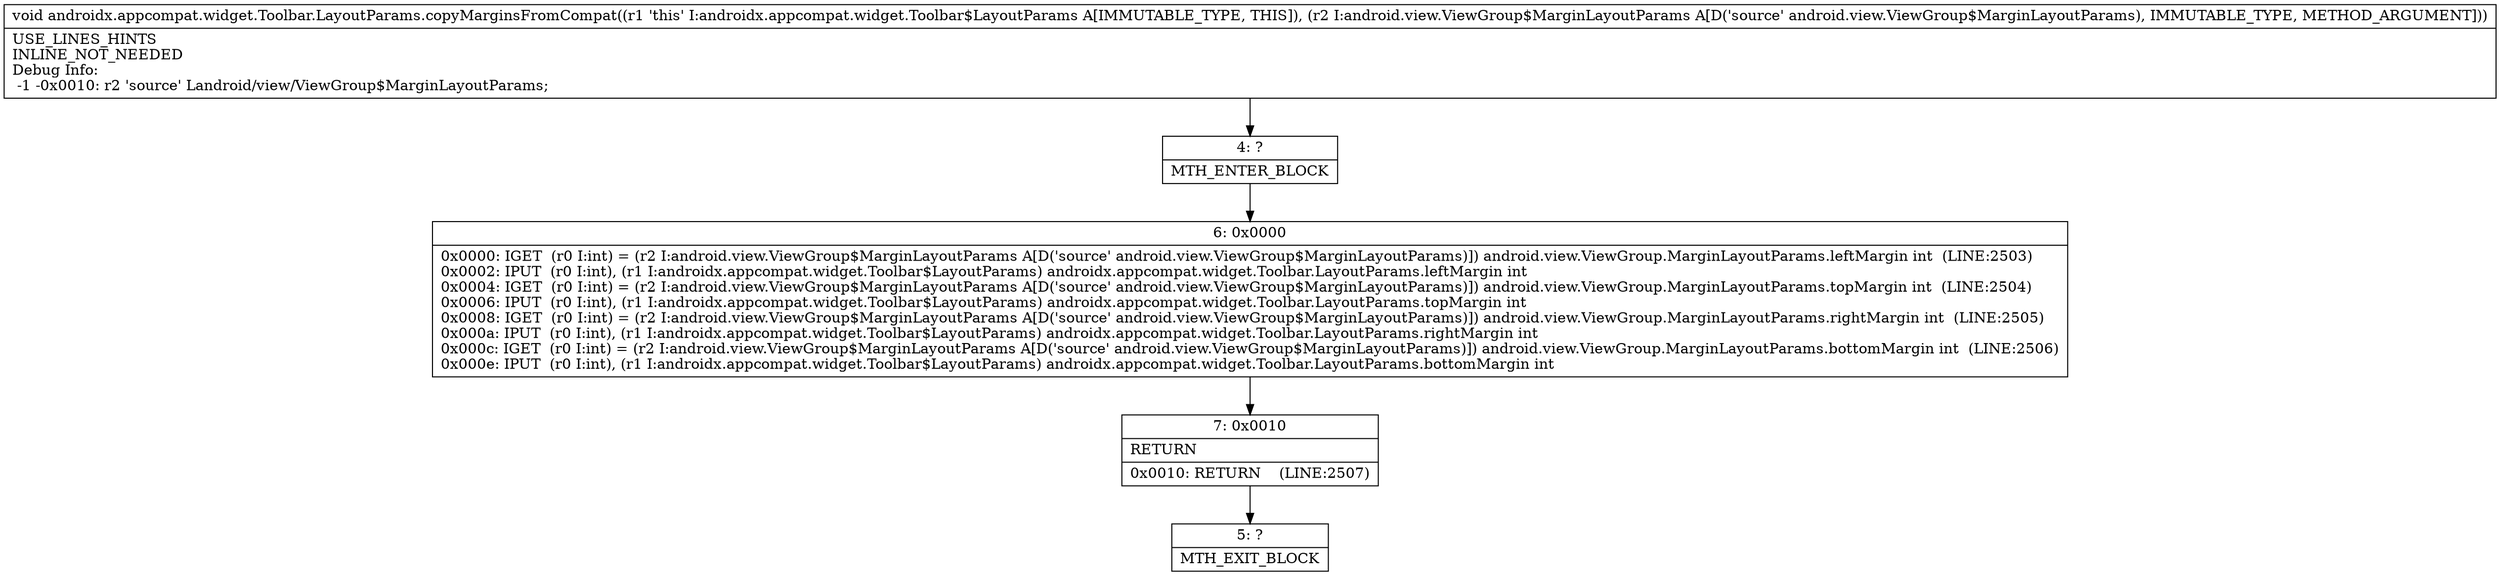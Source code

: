 digraph "CFG forandroidx.appcompat.widget.Toolbar.LayoutParams.copyMarginsFromCompat(Landroid\/view\/ViewGroup$MarginLayoutParams;)V" {
Node_4 [shape=record,label="{4\:\ ?|MTH_ENTER_BLOCK\l}"];
Node_6 [shape=record,label="{6\:\ 0x0000|0x0000: IGET  (r0 I:int) = (r2 I:android.view.ViewGroup$MarginLayoutParams A[D('source' android.view.ViewGroup$MarginLayoutParams)]) android.view.ViewGroup.MarginLayoutParams.leftMargin int  (LINE:2503)\l0x0002: IPUT  (r0 I:int), (r1 I:androidx.appcompat.widget.Toolbar$LayoutParams) androidx.appcompat.widget.Toolbar.LayoutParams.leftMargin int \l0x0004: IGET  (r0 I:int) = (r2 I:android.view.ViewGroup$MarginLayoutParams A[D('source' android.view.ViewGroup$MarginLayoutParams)]) android.view.ViewGroup.MarginLayoutParams.topMargin int  (LINE:2504)\l0x0006: IPUT  (r0 I:int), (r1 I:androidx.appcompat.widget.Toolbar$LayoutParams) androidx.appcompat.widget.Toolbar.LayoutParams.topMargin int \l0x0008: IGET  (r0 I:int) = (r2 I:android.view.ViewGroup$MarginLayoutParams A[D('source' android.view.ViewGroup$MarginLayoutParams)]) android.view.ViewGroup.MarginLayoutParams.rightMargin int  (LINE:2505)\l0x000a: IPUT  (r0 I:int), (r1 I:androidx.appcompat.widget.Toolbar$LayoutParams) androidx.appcompat.widget.Toolbar.LayoutParams.rightMargin int \l0x000c: IGET  (r0 I:int) = (r2 I:android.view.ViewGroup$MarginLayoutParams A[D('source' android.view.ViewGroup$MarginLayoutParams)]) android.view.ViewGroup.MarginLayoutParams.bottomMargin int  (LINE:2506)\l0x000e: IPUT  (r0 I:int), (r1 I:androidx.appcompat.widget.Toolbar$LayoutParams) androidx.appcompat.widget.Toolbar.LayoutParams.bottomMargin int \l}"];
Node_7 [shape=record,label="{7\:\ 0x0010|RETURN\l|0x0010: RETURN    (LINE:2507)\l}"];
Node_5 [shape=record,label="{5\:\ ?|MTH_EXIT_BLOCK\l}"];
MethodNode[shape=record,label="{void androidx.appcompat.widget.Toolbar.LayoutParams.copyMarginsFromCompat((r1 'this' I:androidx.appcompat.widget.Toolbar$LayoutParams A[IMMUTABLE_TYPE, THIS]), (r2 I:android.view.ViewGroup$MarginLayoutParams A[D('source' android.view.ViewGroup$MarginLayoutParams), IMMUTABLE_TYPE, METHOD_ARGUMENT]))  | USE_LINES_HINTS\lINLINE_NOT_NEEDED\lDebug Info:\l  \-1 \-0x0010: r2 'source' Landroid\/view\/ViewGroup$MarginLayoutParams;\l}"];
MethodNode -> Node_4;Node_4 -> Node_6;
Node_6 -> Node_7;
Node_7 -> Node_5;
}


